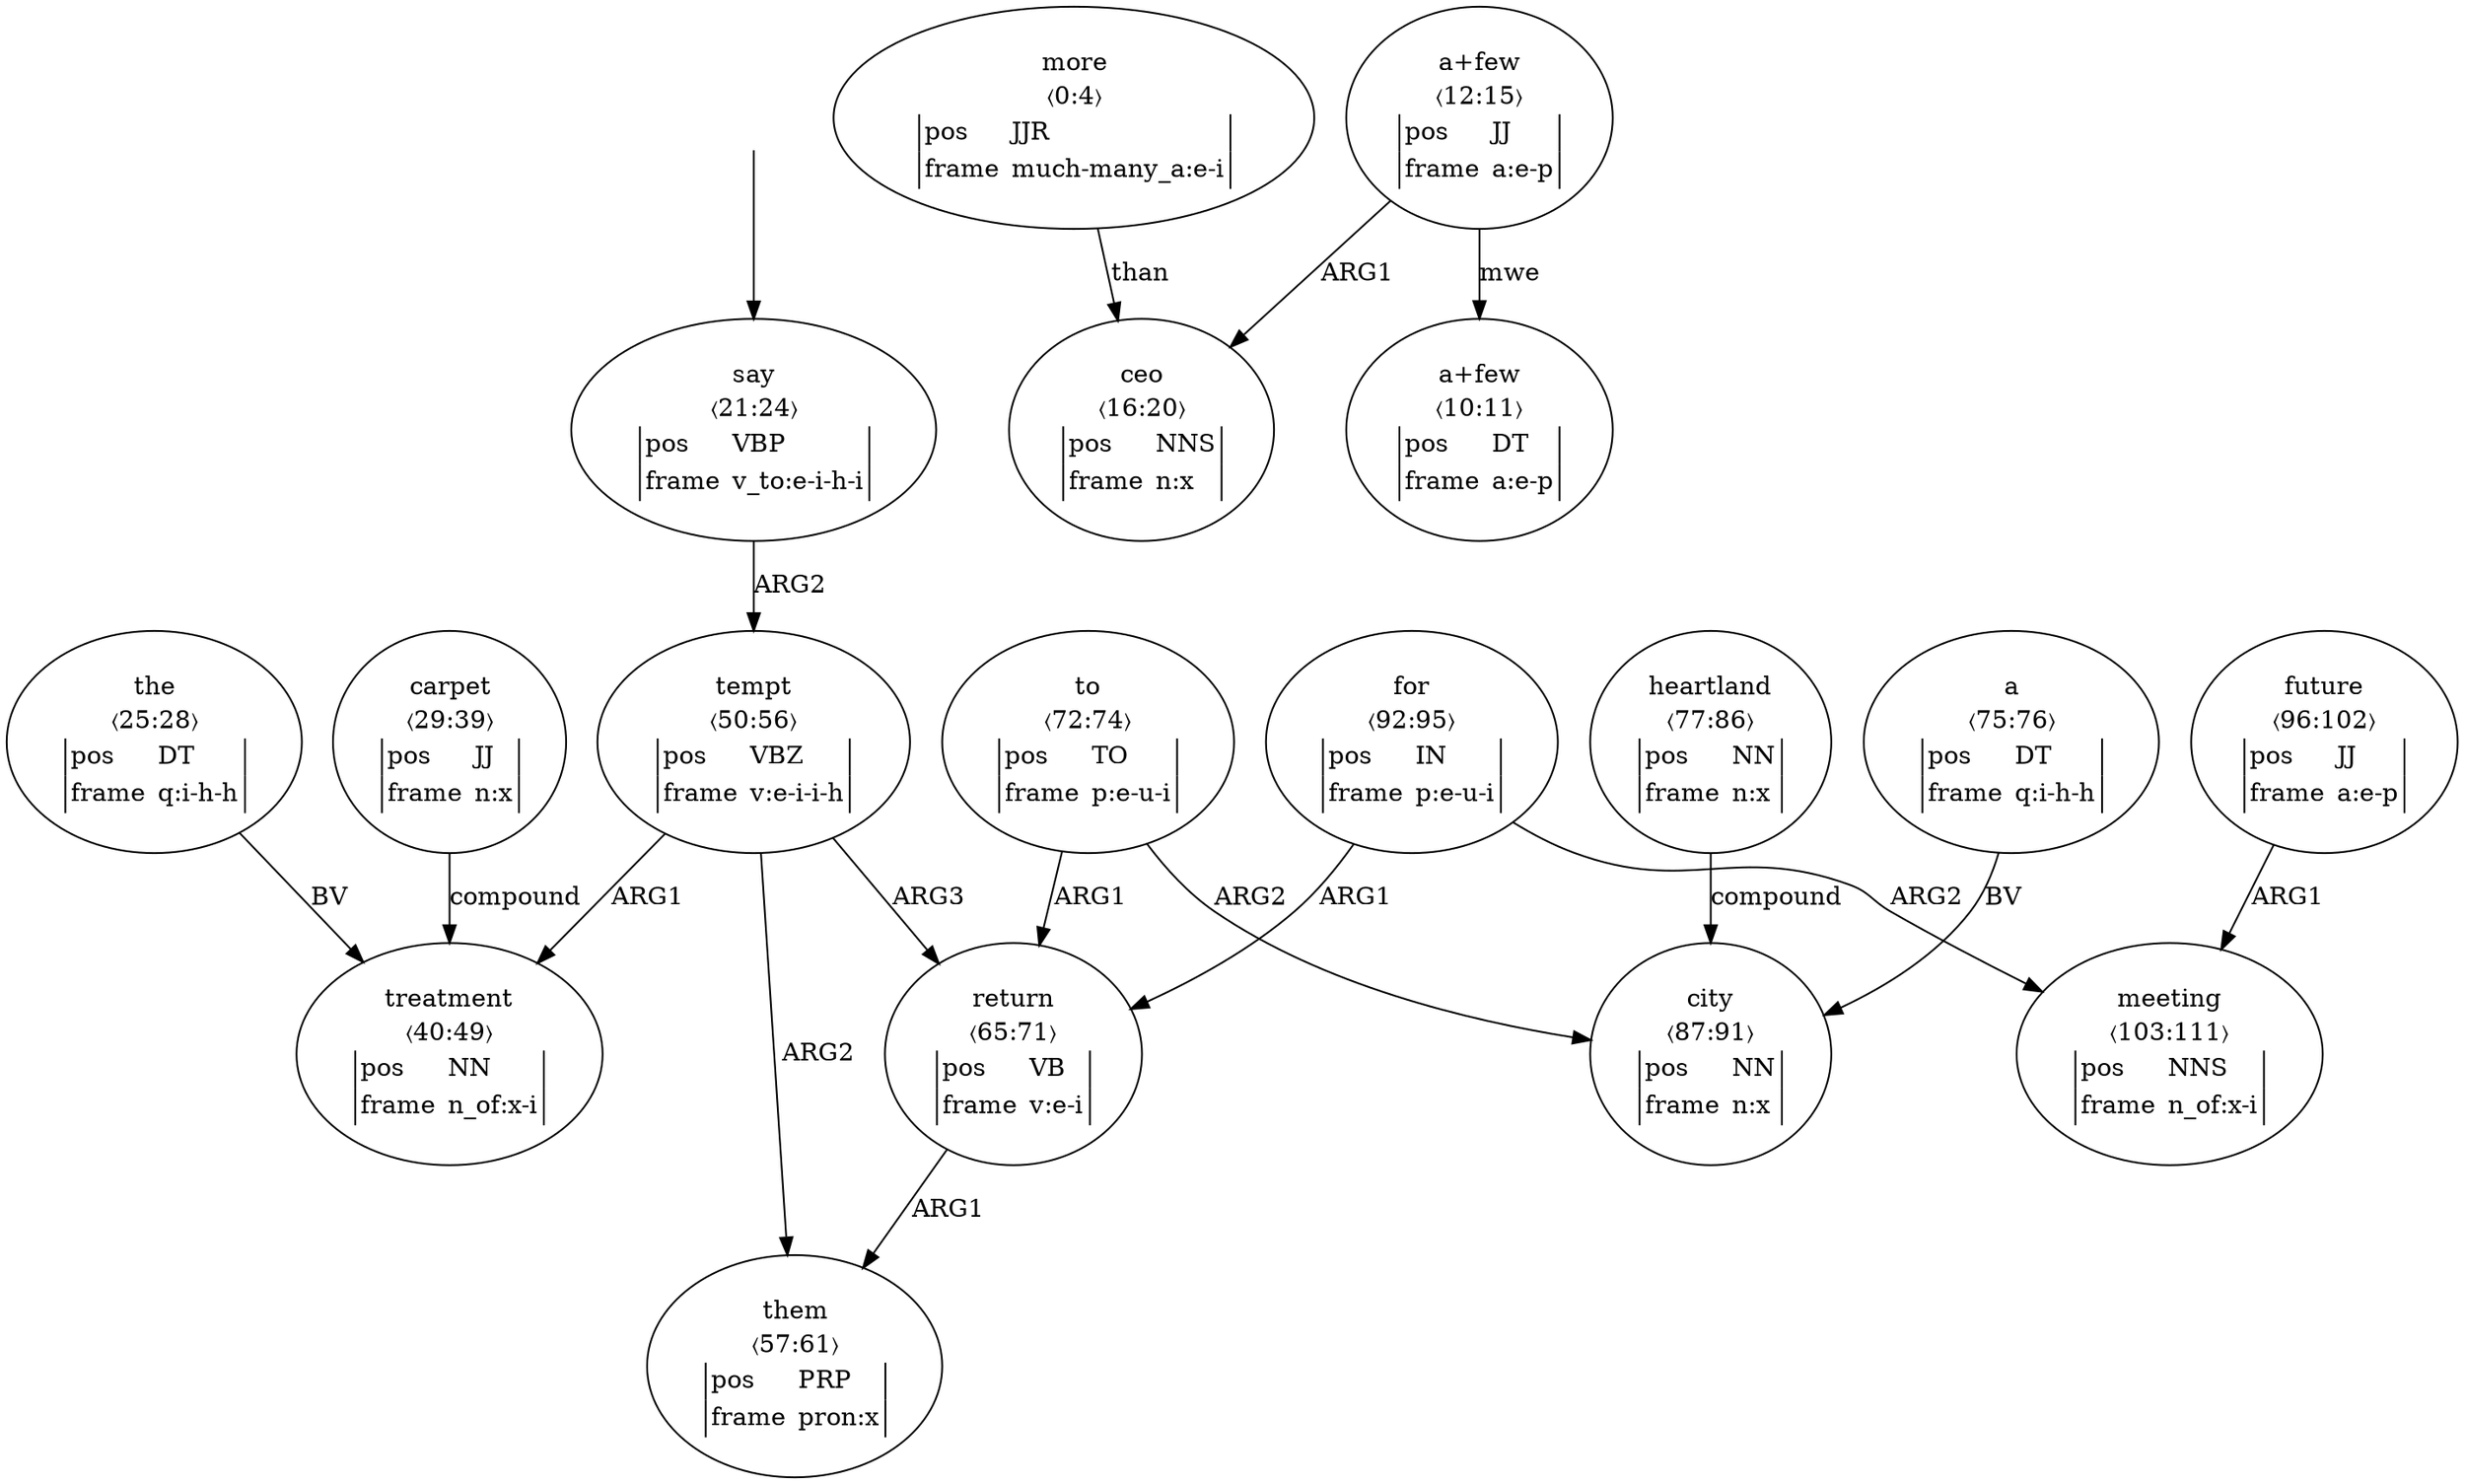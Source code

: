 digraph "20010019" {
  top [ style=invis ];
  top -> 5;
  0 [ label=<<table align="center" border="0" cellspacing="0"><tr><td colspan="2">more</td></tr><tr><td colspan="2">〈0:4〉</td></tr><tr><td sides="l" border="1" align="left">pos</td><td sides="r" border="1" align="left">JJR</td></tr><tr><td sides="l" border="1" align="left">frame</td><td sides="r" border="1" align="left">much-many_a:e-i</td></tr></table>> ];
  2 [ label=<<table align="center" border="0" cellspacing="0"><tr><td colspan="2">a+few</td></tr><tr><td colspan="2">〈10:11〉</td></tr><tr><td sides="l" border="1" align="left">pos</td><td sides="r" border="1" align="left">DT</td></tr><tr><td sides="l" border="1" align="left">frame</td><td sides="r" border="1" align="left">a:e-p</td></tr></table>> ];
  3 [ label=<<table align="center" border="0" cellspacing="0"><tr><td colspan="2">a+few</td></tr><tr><td colspan="2">〈12:15〉</td></tr><tr><td sides="l" border="1" align="left">pos</td><td sides="r" border="1" align="left">JJ</td></tr><tr><td sides="l" border="1" align="left">frame</td><td sides="r" border="1" align="left">a:e-p</td></tr></table>> ];
  4 [ label=<<table align="center" border="0" cellspacing="0"><tr><td colspan="2">ceo</td></tr><tr><td colspan="2">〈16:20〉</td></tr><tr><td sides="l" border="1" align="left">pos</td><td sides="r" border="1" align="left">NNS</td></tr><tr><td sides="l" border="1" align="left">frame</td><td sides="r" border="1" align="left">n:x</td></tr></table>> ];
  5 [ label=<<table align="center" border="0" cellspacing="0"><tr><td colspan="2">say</td></tr><tr><td colspan="2">〈21:24〉</td></tr><tr><td sides="l" border="1" align="left">pos</td><td sides="r" border="1" align="left">VBP</td></tr><tr><td sides="l" border="1" align="left">frame</td><td sides="r" border="1" align="left">v_to:e-i-h-i</td></tr></table>> ];
  6 [ label=<<table align="center" border="0" cellspacing="0"><tr><td colspan="2">the</td></tr><tr><td colspan="2">〈25:28〉</td></tr><tr><td sides="l" border="1" align="left">pos</td><td sides="r" border="1" align="left">DT</td></tr><tr><td sides="l" border="1" align="left">frame</td><td sides="r" border="1" align="left">q:i-h-h</td></tr></table>> ];
  7 [ label=<<table align="center" border="0" cellspacing="0"><tr><td colspan="2">carpet</td></tr><tr><td colspan="2">〈29:39〉</td></tr><tr><td sides="l" border="1" align="left">pos</td><td sides="r" border="1" align="left">JJ</td></tr><tr><td sides="l" border="1" align="left">frame</td><td sides="r" border="1" align="left">n:x</td></tr></table>> ];
  8 [ label=<<table align="center" border="0" cellspacing="0"><tr><td colspan="2">treatment</td></tr><tr><td colspan="2">〈40:49〉</td></tr><tr><td sides="l" border="1" align="left">pos</td><td sides="r" border="1" align="left">NN</td></tr><tr><td sides="l" border="1" align="left">frame</td><td sides="r" border="1" align="left">n_of:x-i</td></tr></table>> ];
  9 [ label=<<table align="center" border="0" cellspacing="0"><tr><td colspan="2">tempt</td></tr><tr><td colspan="2">〈50:56〉</td></tr><tr><td sides="l" border="1" align="left">pos</td><td sides="r" border="1" align="left">VBZ</td></tr><tr><td sides="l" border="1" align="left">frame</td><td sides="r" border="1" align="left">v:e-i-i-h</td></tr></table>> ];
  10 [ label=<<table align="center" border="0" cellspacing="0"><tr><td colspan="2">them</td></tr><tr><td colspan="2">〈57:61〉</td></tr><tr><td sides="l" border="1" align="left">pos</td><td sides="r" border="1" align="left">PRP</td></tr><tr><td sides="l" border="1" align="left">frame</td><td sides="r" border="1" align="left">pron:x</td></tr></table>> ];
  12 [ label=<<table align="center" border="0" cellspacing="0"><tr><td colspan="2">return</td></tr><tr><td colspan="2">〈65:71〉</td></tr><tr><td sides="l" border="1" align="left">pos</td><td sides="r" border="1" align="left">VB</td></tr><tr><td sides="l" border="1" align="left">frame</td><td sides="r" border="1" align="left">v:e-i</td></tr></table>> ];
  13 [ label=<<table align="center" border="0" cellspacing="0"><tr><td colspan="2">to</td></tr><tr><td colspan="2">〈72:74〉</td></tr><tr><td sides="l" border="1" align="left">pos</td><td sides="r" border="1" align="left">TO</td></tr><tr><td sides="l" border="1" align="left">frame</td><td sides="r" border="1" align="left">p:e-u-i</td></tr></table>> ];
  14 [ label=<<table align="center" border="0" cellspacing="0"><tr><td colspan="2">a</td></tr><tr><td colspan="2">〈75:76〉</td></tr><tr><td sides="l" border="1" align="left">pos</td><td sides="r" border="1" align="left">DT</td></tr><tr><td sides="l" border="1" align="left">frame</td><td sides="r" border="1" align="left">q:i-h-h</td></tr></table>> ];
  15 [ label=<<table align="center" border="0" cellspacing="0"><tr><td colspan="2">heartland</td></tr><tr><td colspan="2">〈77:86〉</td></tr><tr><td sides="l" border="1" align="left">pos</td><td sides="r" border="1" align="left">NN</td></tr><tr><td sides="l" border="1" align="left">frame</td><td sides="r" border="1" align="left">n:x</td></tr></table>> ];
  16 [ label=<<table align="center" border="0" cellspacing="0"><tr><td colspan="2">city</td></tr><tr><td colspan="2">〈87:91〉</td></tr><tr><td sides="l" border="1" align="left">pos</td><td sides="r" border="1" align="left">NN</td></tr><tr><td sides="l" border="1" align="left">frame</td><td sides="r" border="1" align="left">n:x</td></tr></table>> ];
  17 [ label=<<table align="center" border="0" cellspacing="0"><tr><td colspan="2">for</td></tr><tr><td colspan="2">〈92:95〉</td></tr><tr><td sides="l" border="1" align="left">pos</td><td sides="r" border="1" align="left">IN</td></tr><tr><td sides="l" border="1" align="left">frame</td><td sides="r" border="1" align="left">p:e-u-i</td></tr></table>> ];
  18 [ label=<<table align="center" border="0" cellspacing="0"><tr><td colspan="2">future</td></tr><tr><td colspan="2">〈96:102〉</td></tr><tr><td sides="l" border="1" align="left">pos</td><td sides="r" border="1" align="left">JJ</td></tr><tr><td sides="l" border="1" align="left">frame</td><td sides="r" border="1" align="left">a:e-p</td></tr></table>> ];
  19 [ label=<<table align="center" border="0" cellspacing="0"><tr><td colspan="2">meeting</td></tr><tr><td colspan="2">〈103:111〉</td></tr><tr><td sides="l" border="1" align="left">pos</td><td sides="r" border="1" align="left">NNS</td></tr><tr><td sides="l" border="1" align="left">frame</td><td sides="r" border="1" align="left">n_of:x-i</td></tr></table>> ];
  5 -> 9 [ label="ARG2" ];
  18 -> 19 [ label="ARG1" ];
  17 -> 12 [ label="ARG1" ];
  7 -> 8 [ label="compound" ];
  15 -> 16 [ label="compound" ];
  9 -> 12 [ label="ARG3" ];
  17 -> 19 [ label="ARG2" ];
  3 -> 4 [ label="ARG1" ];
  13 -> 12 [ label="ARG1" ];
  9 -> 10 [ label="ARG2" ];
  0 -> 4 [ label="than" ];
  12 -> 10 [ label="ARG1" ];
  14 -> 16 [ label="BV" ];
  3 -> 2 [ label="mwe" ];
  9 -> 8 [ label="ARG1" ];
  13 -> 16 [ label="ARG2" ];
  6 -> 8 [ label="BV" ];
}

